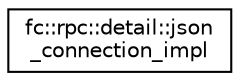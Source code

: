 digraph "Graphical Class Hierarchy"
{
  edge [fontname="Helvetica",fontsize="10",labelfontname="Helvetica",labelfontsize="10"];
  node [fontname="Helvetica",fontsize="10",shape=record];
  rankdir="LR";
  Node0 [label="fc::rpc::detail::json\l_connection_impl",height=0.2,width=0.4,color="black", fillcolor="white", style="filled",URL="$classfc_1_1rpc_1_1detail_1_1json__connection__impl.html"];
}
